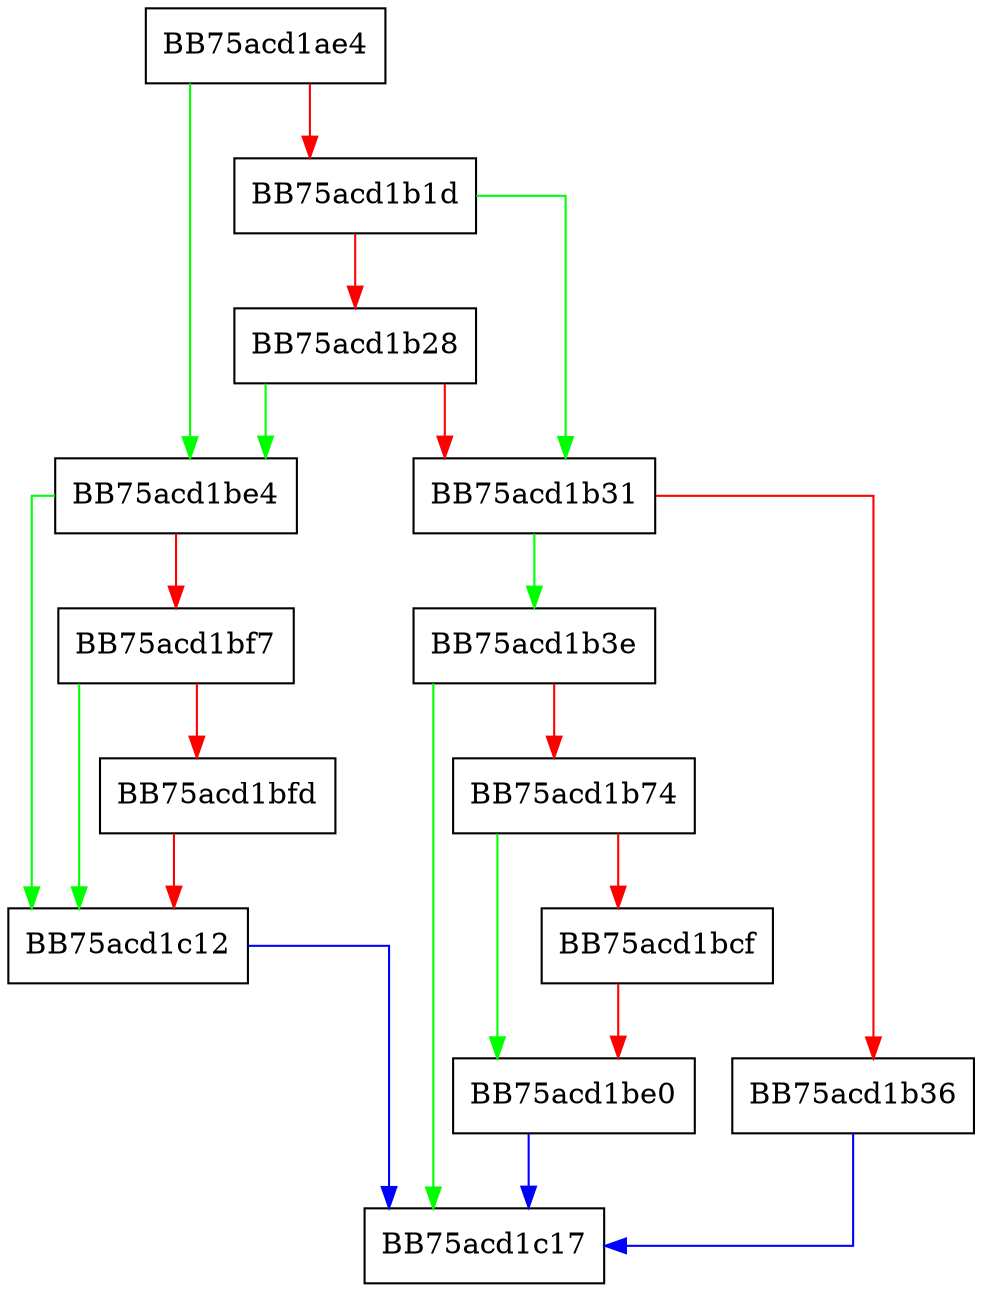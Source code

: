 digraph ScanImpl {
  node [shape="box"];
  graph [splines=ortho];
  BB75acd1ae4 -> BB75acd1be4 [color="green"];
  BB75acd1ae4 -> BB75acd1b1d [color="red"];
  BB75acd1b1d -> BB75acd1b31 [color="green"];
  BB75acd1b1d -> BB75acd1b28 [color="red"];
  BB75acd1b28 -> BB75acd1be4 [color="green"];
  BB75acd1b28 -> BB75acd1b31 [color="red"];
  BB75acd1b31 -> BB75acd1b3e [color="green"];
  BB75acd1b31 -> BB75acd1b36 [color="red"];
  BB75acd1b36 -> BB75acd1c17 [color="blue"];
  BB75acd1b3e -> BB75acd1c17 [color="green"];
  BB75acd1b3e -> BB75acd1b74 [color="red"];
  BB75acd1b74 -> BB75acd1be0 [color="green"];
  BB75acd1b74 -> BB75acd1bcf [color="red"];
  BB75acd1bcf -> BB75acd1be0 [color="red"];
  BB75acd1be0 -> BB75acd1c17 [color="blue"];
  BB75acd1be4 -> BB75acd1c12 [color="green"];
  BB75acd1be4 -> BB75acd1bf7 [color="red"];
  BB75acd1bf7 -> BB75acd1c12 [color="green"];
  BB75acd1bf7 -> BB75acd1bfd [color="red"];
  BB75acd1bfd -> BB75acd1c12 [color="red"];
  BB75acd1c12 -> BB75acd1c17 [color="blue"];
}
